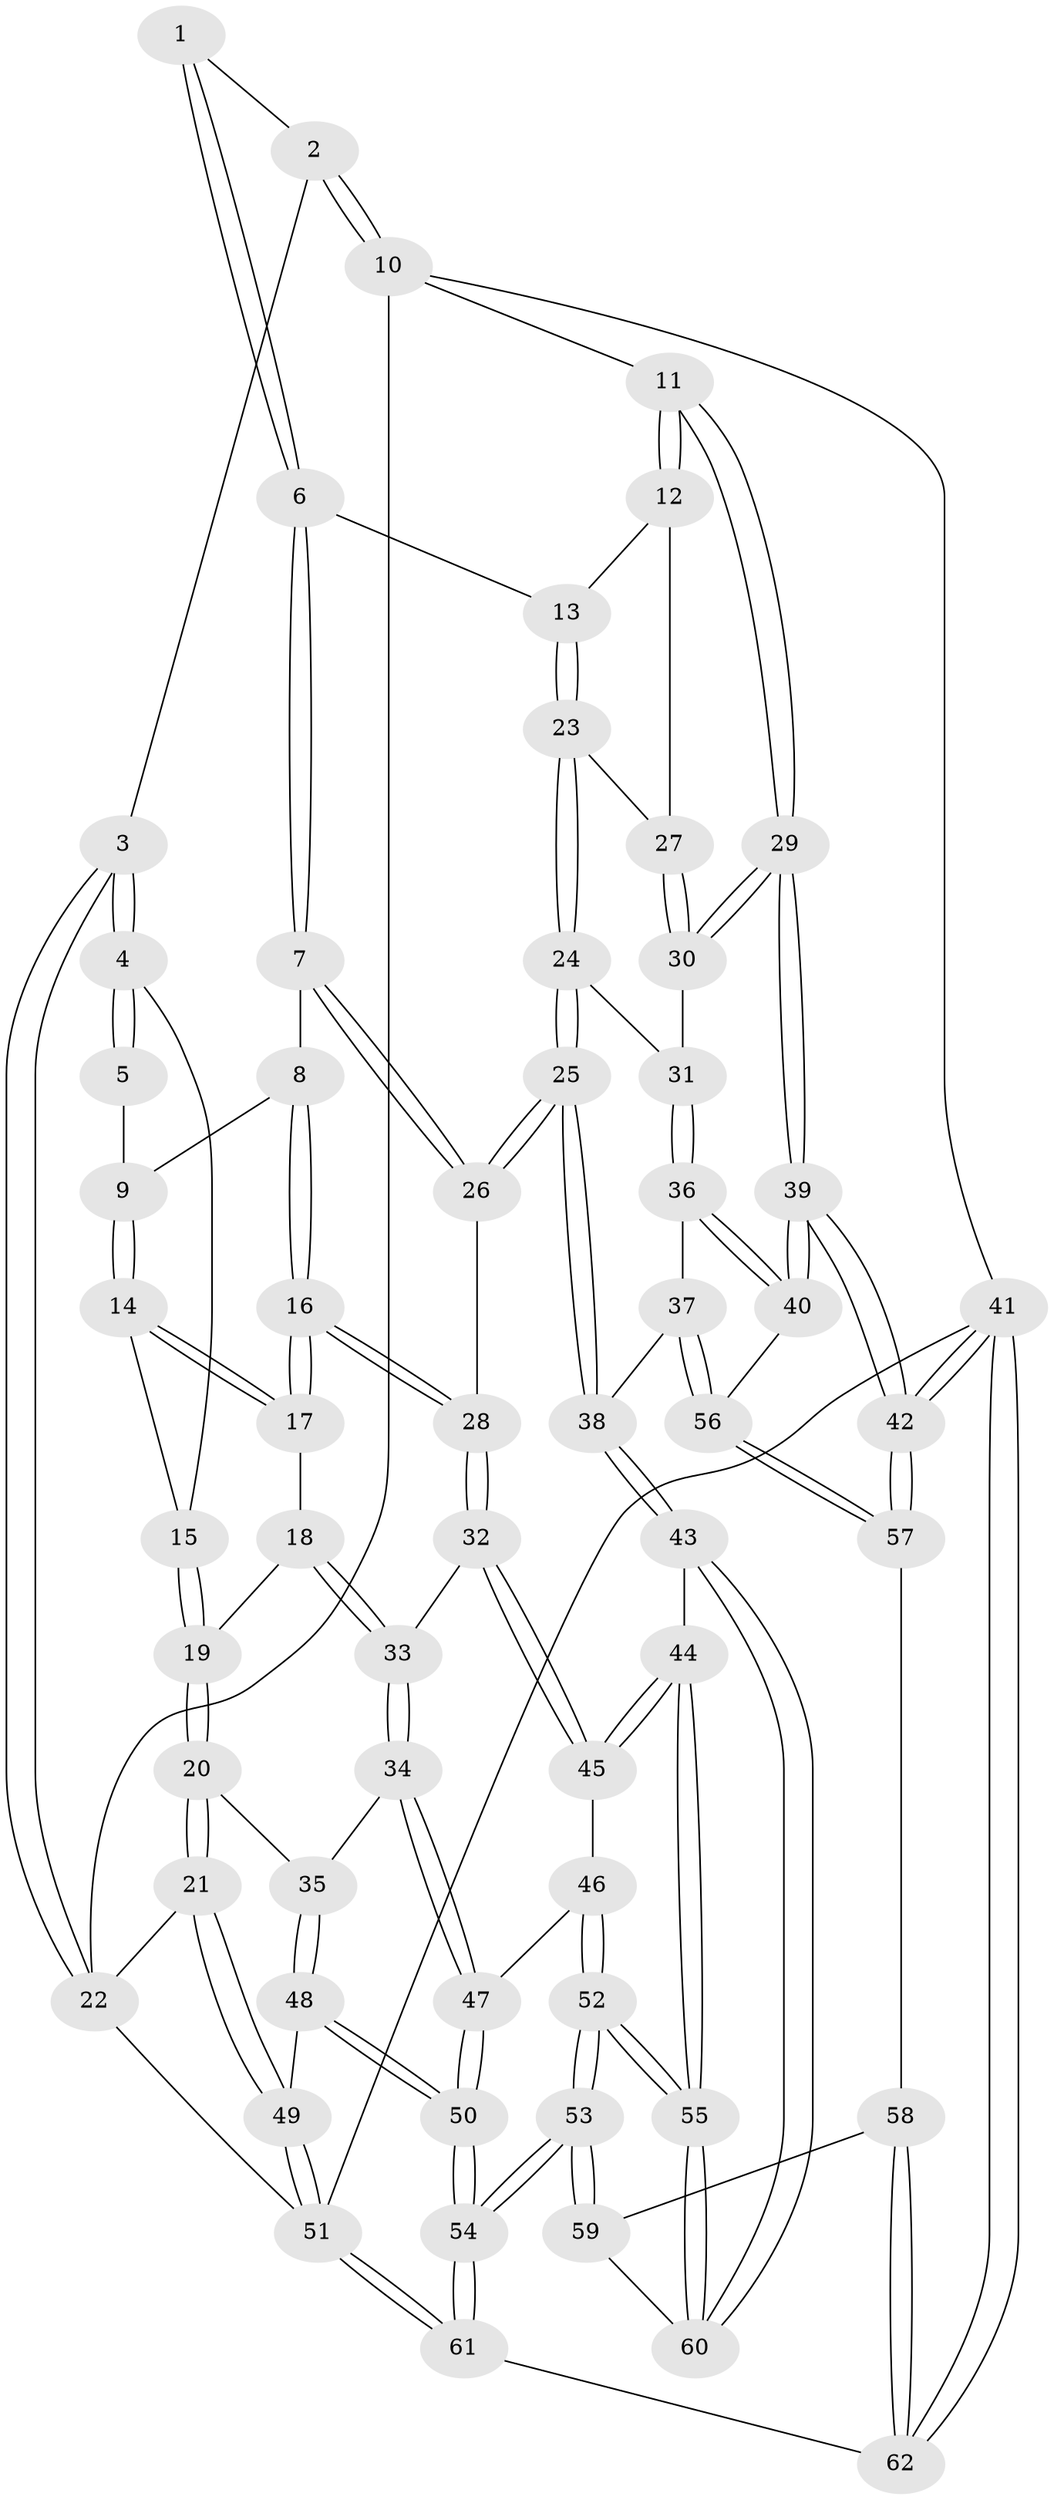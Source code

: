 // Generated by graph-tools (version 1.1) at 2025/27/03/15/25 16:27:57]
// undirected, 62 vertices, 152 edges
graph export_dot {
graph [start="1"]
  node [color=gray90,style=filled];
  1 [pos="+0.6111043880301196+0"];
  2 [pos="+0.6149588389770663+0"];
  3 [pos="+0+0"];
  4 [pos="+0+0"];
  5 [pos="+0.3398398728267953+0.06547404255524646"];
  6 [pos="+0.6101848020087652+0.11366453760635771"];
  7 [pos="+0.5708357460071194+0.15095634156504834"];
  8 [pos="+0.39293331990837943+0.17270578382720914"];
  9 [pos="+0.3723462607050669+0.17056795742535075"];
  10 [pos="+1+0"];
  11 [pos="+1+0"];
  12 [pos="+1+0.12249823734673854"];
  13 [pos="+0.6980675881173676+0.1691470680078811"];
  14 [pos="+0.3237727045571364+0.19514199885989728"];
  15 [pos="+0.1919738179069309+0.1645462565510477"];
  16 [pos="+0.4198285492071637+0.4197383836863029"];
  17 [pos="+0.30293257086544134+0.3444305812845255"];
  18 [pos="+0.18679248283381317+0.3680778779669628"];
  19 [pos="+0.14426486562478+0.3673357534811462"];
  20 [pos="+0.01447332825831459+0.4444751300807148"];
  21 [pos="+0+0.4432231606802677"];
  22 [pos="+0+0"];
  23 [pos="+0.7617239598297421+0.31174925986788077"];
  24 [pos="+0.741221674590332+0.36795485885332596"];
  25 [pos="+0.6303793641212324+0.48747821204291897"];
  26 [pos="+0.5164318029973095+0.4271344494955576"];
  27 [pos="+0.8859832555412772+0.3161359888041635"];
  28 [pos="+0.4459381384658413+0.44418969907033445"];
  29 [pos="+1+0.4473217478799477"];
  30 [pos="+0.942572267929053+0.4389740659193298"];
  31 [pos="+0.8930208806133684+0.4789400507659996"];
  32 [pos="+0.4070886601295049+0.4995231572763672"];
  33 [pos="+0.3201418796457652+0.5249096728786238"];
  34 [pos="+0.2069682126595694+0.5953166744850251"];
  35 [pos="+0.20670692196278997+0.5953469635842845"];
  36 [pos="+0.8062611920760465+0.6331934986672998"];
  37 [pos="+0.7356293203561319+0.6368095962365754"];
  38 [pos="+0.7047957420372976+0.6340291957365548"];
  39 [pos="+1+0.8097317495797521"];
  40 [pos="+0.9441623521035712+0.7154551223464267"];
  41 [pos="+1+1"];
  42 [pos="+1+0.8368737631284596"];
  43 [pos="+0.6775876579731885+0.6638348292708549"];
  44 [pos="+0.6073994439722827+0.682996005304103"];
  45 [pos="+0.42795170275237393+0.6756008855638177"];
  46 [pos="+0.42234127100994673+0.6822713416680568"];
  47 [pos="+0.32054614372109097+0.6771159271405877"];
  48 [pos="+0.1496055388698545+0.7989645295359947"];
  49 [pos="+0+0.6728173003068398"];
  50 [pos="+0.21127960209192853+0.8946341100395079"];
  51 [pos="+0+1"];
  52 [pos="+0.3879273750462382+0.9430546719068141"];
  53 [pos="+0.32591722393132766+1"];
  54 [pos="+0.29956439548503955+1"];
  55 [pos="+0.4516230278329713+0.8908726977989575"];
  56 [pos="+0.8016233624096303+0.8838523231109715"];
  57 [pos="+0.796540653257949+0.8997262045534896"];
  58 [pos="+0.7602487015392172+0.9483453971056678"];
  59 [pos="+0.6859359025760888+0.895642817642216"];
  60 [pos="+0.6630121207329259+0.801939850904727"];
  61 [pos="+0.2862106220288833+1"];
  62 [pos="+0.8716684691583167+1"];
  1 -- 2;
  1 -- 6;
  1 -- 6;
  2 -- 3;
  2 -- 10;
  2 -- 10;
  3 -- 4;
  3 -- 4;
  3 -- 22;
  3 -- 22;
  4 -- 5;
  4 -- 5;
  4 -- 15;
  5 -- 9;
  6 -- 7;
  6 -- 7;
  6 -- 13;
  7 -- 8;
  7 -- 26;
  7 -- 26;
  8 -- 9;
  8 -- 16;
  8 -- 16;
  9 -- 14;
  9 -- 14;
  10 -- 11;
  10 -- 22;
  10 -- 41;
  11 -- 12;
  11 -- 12;
  11 -- 29;
  11 -- 29;
  12 -- 13;
  12 -- 27;
  13 -- 23;
  13 -- 23;
  14 -- 15;
  14 -- 17;
  14 -- 17;
  15 -- 19;
  15 -- 19;
  16 -- 17;
  16 -- 17;
  16 -- 28;
  16 -- 28;
  17 -- 18;
  18 -- 19;
  18 -- 33;
  18 -- 33;
  19 -- 20;
  19 -- 20;
  20 -- 21;
  20 -- 21;
  20 -- 35;
  21 -- 22;
  21 -- 49;
  21 -- 49;
  22 -- 51;
  23 -- 24;
  23 -- 24;
  23 -- 27;
  24 -- 25;
  24 -- 25;
  24 -- 31;
  25 -- 26;
  25 -- 26;
  25 -- 38;
  25 -- 38;
  26 -- 28;
  27 -- 30;
  27 -- 30;
  28 -- 32;
  28 -- 32;
  29 -- 30;
  29 -- 30;
  29 -- 39;
  29 -- 39;
  30 -- 31;
  31 -- 36;
  31 -- 36;
  32 -- 33;
  32 -- 45;
  32 -- 45;
  33 -- 34;
  33 -- 34;
  34 -- 35;
  34 -- 47;
  34 -- 47;
  35 -- 48;
  35 -- 48;
  36 -- 37;
  36 -- 40;
  36 -- 40;
  37 -- 38;
  37 -- 56;
  37 -- 56;
  38 -- 43;
  38 -- 43;
  39 -- 40;
  39 -- 40;
  39 -- 42;
  39 -- 42;
  40 -- 56;
  41 -- 42;
  41 -- 42;
  41 -- 62;
  41 -- 62;
  41 -- 51;
  42 -- 57;
  42 -- 57;
  43 -- 44;
  43 -- 60;
  43 -- 60;
  44 -- 45;
  44 -- 45;
  44 -- 55;
  44 -- 55;
  45 -- 46;
  46 -- 47;
  46 -- 52;
  46 -- 52;
  47 -- 50;
  47 -- 50;
  48 -- 49;
  48 -- 50;
  48 -- 50;
  49 -- 51;
  49 -- 51;
  50 -- 54;
  50 -- 54;
  51 -- 61;
  51 -- 61;
  52 -- 53;
  52 -- 53;
  52 -- 55;
  52 -- 55;
  53 -- 54;
  53 -- 54;
  53 -- 59;
  53 -- 59;
  54 -- 61;
  54 -- 61;
  55 -- 60;
  55 -- 60;
  56 -- 57;
  56 -- 57;
  57 -- 58;
  58 -- 59;
  58 -- 62;
  58 -- 62;
  59 -- 60;
  61 -- 62;
}
